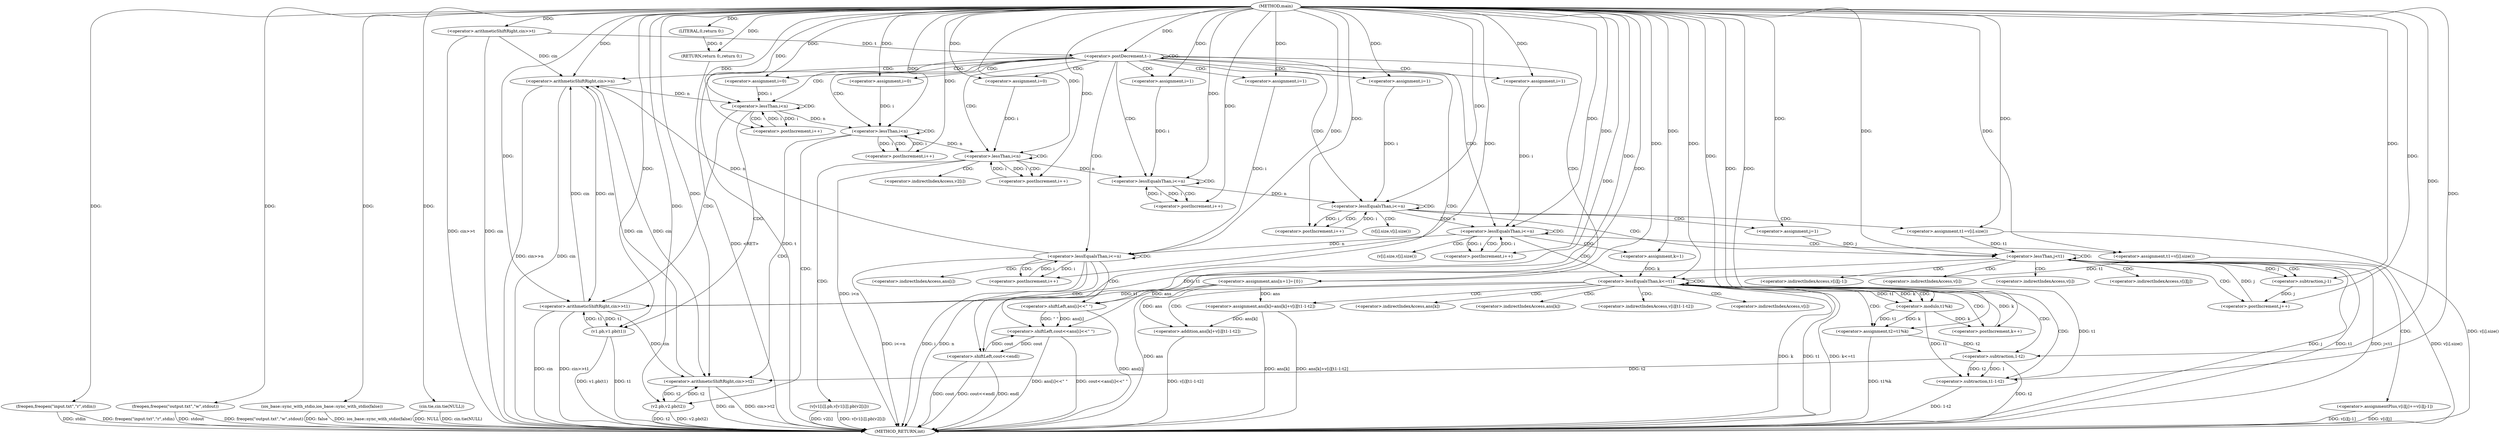 digraph "main" {  
"1000103" [label = "(METHOD,main)" ]
"1000298" [label = "(METHOD_RETURN,int)" ]
"1000105" [label = "(freopen,freopen(\"input.txt\",\"r\",stdin))" ]
"1000109" [label = "(freopen,freopen(\"output.txt\",\"w\",stdout))" ]
"1000113" [label = "(ios_base::sync_with_stdio,ios_base::sync_with_stdio(false))" ]
"1000115" [label = "(cin.tie,cin.tie(NULL))" ]
"1000118" [label = "(<operator>.arithmeticShiftRight,cin>>t)" ]
"1000296" [label = "(RETURN,return 0;,return 0;)" ]
"1000122" [label = "(<operator>.postDecrement,t--)" ]
"1000297" [label = "(LITERAL,0,return 0;)" ]
"1000130" [label = "(<operator>.arithmeticShiftRight,cin>>n)" ]
"1000137" [label = "(<operator>.assignment,ans[n+1]={0})" ]
"1000293" [label = "(<operator>.shiftLeft,cout<<endl)" ]
"1000141" [label = "(<operator>.assignment,i=0)" ]
"1000144" [label = "(<operator>.lessThan,i<n)" ]
"1000147" [label = "(<operator>.postIncrement,i++)" ]
"1000156" [label = "(<operator>.assignment,i=0)" ]
"1000159" [label = "(<operator>.lessThan,i<n)" ]
"1000162" [label = "(<operator>.postIncrement,i++)" ]
"1000171" [label = "(<operator>.assignment,i=0)" ]
"1000174" [label = "(<operator>.lessThan,i<n)" ]
"1000177" [label = "(<operator>.postIncrement,i++)" ]
"1000185" [label = "(<operator>.assignment,i=1)" ]
"1000188" [label = "(<operator>.lessEqualsThan,i<=n)" ]
"1000191" [label = "(<operator>.postIncrement,i++)" ]
"1000195" [label = "(<operator>.assignment,i=1)" ]
"1000198" [label = "(<operator>.lessEqualsThan,i<=n)" ]
"1000201" [label = "(<operator>.postIncrement,i++)" ]
"1000232" [label = "(<operator>.assignment,i=1)" ]
"1000235" [label = "(<operator>.lessEqualsThan,i<=n)" ]
"1000238" [label = "(<operator>.postIncrement,i++)" ]
"1000277" [label = "(<operator>.assignment,i=1)" ]
"1000280" [label = "(<operator>.lessEqualsThan,i<=n)" ]
"1000283" [label = "(<operator>.postIncrement,i++)" ]
"1000150" [label = "(<operator>.arithmeticShiftRight,cin>>t1)" ]
"1000153" [label = "(v1.pb,v1.pb(t1))" ]
"1000165" [label = "(<operator>.arithmeticShiftRight,cin>>t2)" ]
"1000168" [label = "(v2.pb,v2.pb(t2))" ]
"1000180" [label = "(v[v1[i]].pb,v[v1[i]].pb(v2[i]))" ]
"1000204" [label = "(<operator>.assignment,t1=v[i].size())" ]
"1000241" [label = "(<operator>.assignment,t1=v[i].size())" ]
"1000286" [label = "(<operator>.shiftLeft,cout<<ans[i]<<\" \")" ]
"1000209" [label = "(<operator>.assignment,j=1)" ]
"1000212" [label = "(<operator>.lessThan,j<t1)" ]
"1000215" [label = "(<operator>.postIncrement,j++)" ]
"1000245" [label = "(<operator>.assignment,k=1)" ]
"1000248" [label = "(<operator>.lessEqualsThan,k<=t1)" ]
"1000251" [label = "(<operator>.postIncrement,k++)" ]
"1000218" [label = "(<operator>.assignmentPlus,v[i][j]+=v[i][j-1])" ]
"1000254" [label = "(<operator>.assignment,t2=t1%k)" ]
"1000259" [label = "(<operator>.assignment,ans[k]=ans[k]+v[i][t1-1-t2])" ]
"1000288" [label = "(<operator>.shiftLeft,ans[i]<<\" \")" ]
"1000256" [label = "(<operator>.modulo,t1%k)" ]
"1000263" [label = "(<operator>.addition,ans[k]+v[i][t1-1-t2])" ]
"1000228" [label = "(<operator>.subtraction,j-1)" ]
"1000271" [label = "(<operator>.subtraction,t1-1-t2)" ]
"1000273" [label = "(<operator>.subtraction,1-t2)" ]
"1000181" [label = "(<operator>.indirectIndexAccess,v2[i])" ]
"1000206" [label = "(v[i].size,v[i].size())" ]
"1000243" [label = "(v[i].size,v[i].size())" ]
"1000289" [label = "(<operator>.indirectIndexAccess,ans[i])" ]
"1000219" [label = "(<operator>.indirectIndexAccess,v[i][j])" ]
"1000224" [label = "(<operator>.indirectIndexAccess,v[i][j-1])" ]
"1000260" [label = "(<operator>.indirectIndexAccess,ans[k])" ]
"1000220" [label = "(<operator>.indirectIndexAccess,v[i])" ]
"1000225" [label = "(<operator>.indirectIndexAccess,v[i])" ]
"1000264" [label = "(<operator>.indirectIndexAccess,ans[k])" ]
"1000267" [label = "(<operator>.indirectIndexAccess,v[i][t1-1-t2])" ]
"1000268" [label = "(<operator>.indirectIndexAccess,v[i])" ]
  "1000296" -> "1000298"  [ label = "DDG: <RET>"] 
  "1000105" -> "1000298"  [ label = "DDG: freopen(\"input.txt\",\"r\",stdin)"] 
  "1000109" -> "1000298"  [ label = "DDG: freopen(\"output.txt\",\"w\",stdout)"] 
  "1000113" -> "1000298"  [ label = "DDG: ios_base::sync_with_stdio(false)"] 
  "1000115" -> "1000298"  [ label = "DDG: cin.tie(NULL)"] 
  "1000118" -> "1000298"  [ label = "DDG: cin"] 
  "1000118" -> "1000298"  [ label = "DDG: cin>>t"] 
  "1000122" -> "1000298"  [ label = "DDG: t"] 
  "1000130" -> "1000298"  [ label = "DDG: cin"] 
  "1000130" -> "1000298"  [ label = "DDG: cin>>n"] 
  "1000137" -> "1000298"  [ label = "DDG: ans"] 
  "1000174" -> "1000298"  [ label = "DDG: i<n"] 
  "1000280" -> "1000298"  [ label = "DDG: i"] 
  "1000280" -> "1000298"  [ label = "DDG: n"] 
  "1000280" -> "1000298"  [ label = "DDG: i<=n"] 
  "1000293" -> "1000298"  [ label = "DDG: cout"] 
  "1000293" -> "1000298"  [ label = "DDG: cout<<endl"] 
  "1000288" -> "1000298"  [ label = "DDG: ans[i]"] 
  "1000286" -> "1000298"  [ label = "DDG: ans[i]<<\" \""] 
  "1000286" -> "1000298"  [ label = "DDG: cout<<ans[i]<<\" \""] 
  "1000241" -> "1000298"  [ label = "DDG: v[i].size()"] 
  "1000248" -> "1000298"  [ label = "DDG: k"] 
  "1000248" -> "1000298"  [ label = "DDG: t1"] 
  "1000248" -> "1000298"  [ label = "DDG: k<=t1"] 
  "1000254" -> "1000298"  [ label = "DDG: t1%k"] 
  "1000259" -> "1000298"  [ label = "DDG: ans[k]"] 
  "1000273" -> "1000298"  [ label = "DDG: t2"] 
  "1000271" -> "1000298"  [ label = "DDG: 1-t2"] 
  "1000263" -> "1000298"  [ label = "DDG: v[i][t1-1-t2]"] 
  "1000259" -> "1000298"  [ label = "DDG: ans[k]+v[i][t1-1-t2]"] 
  "1000204" -> "1000298"  [ label = "DDG: v[i].size()"] 
  "1000212" -> "1000298"  [ label = "DDG: j"] 
  "1000212" -> "1000298"  [ label = "DDG: t1"] 
  "1000212" -> "1000298"  [ label = "DDG: j<t1"] 
  "1000218" -> "1000298"  [ label = "DDG: v[i][j]"] 
  "1000218" -> "1000298"  [ label = "DDG: v[i][j-1]"] 
  "1000180" -> "1000298"  [ label = "DDG: v2[i]"] 
  "1000180" -> "1000298"  [ label = "DDG: v[v1[i]].pb(v2[i])"] 
  "1000165" -> "1000298"  [ label = "DDG: cin"] 
  "1000165" -> "1000298"  [ label = "DDG: cin>>t2"] 
  "1000168" -> "1000298"  [ label = "DDG: t2"] 
  "1000168" -> "1000298"  [ label = "DDG: v2.pb(t2)"] 
  "1000150" -> "1000298"  [ label = "DDG: cin"] 
  "1000150" -> "1000298"  [ label = "DDG: cin>>t1"] 
  "1000153" -> "1000298"  [ label = "DDG: t1"] 
  "1000153" -> "1000298"  [ label = "DDG: v1.pb(t1)"] 
  "1000115" -> "1000298"  [ label = "DDG: NULL"] 
  "1000105" -> "1000298"  [ label = "DDG: stdin"] 
  "1000293" -> "1000298"  [ label = "DDG: endl"] 
  "1000109" -> "1000298"  [ label = "DDG: stdout"] 
  "1000113" -> "1000298"  [ label = "DDG: false"] 
  "1000297" -> "1000296"  [ label = "DDG: 0"] 
  "1000103" -> "1000296"  [ label = "DDG: "] 
  "1000103" -> "1000105"  [ label = "DDG: "] 
  "1000103" -> "1000109"  [ label = "DDG: "] 
  "1000103" -> "1000113"  [ label = "DDG: "] 
  "1000103" -> "1000115"  [ label = "DDG: "] 
  "1000103" -> "1000118"  [ label = "DDG: "] 
  "1000103" -> "1000297"  [ label = "DDG: "] 
  "1000118" -> "1000122"  [ label = "DDG: t"] 
  "1000103" -> "1000122"  [ label = "DDG: "] 
  "1000118" -> "1000130"  [ label = "DDG: cin"] 
  "1000165" -> "1000130"  [ label = "DDG: cin"] 
  "1000150" -> "1000130"  [ label = "DDG: cin"] 
  "1000103" -> "1000130"  [ label = "DDG: "] 
  "1000280" -> "1000130"  [ label = "DDG: n"] 
  "1000103" -> "1000137"  [ label = "DDG: "] 
  "1000103" -> "1000141"  [ label = "DDG: "] 
  "1000103" -> "1000156"  [ label = "DDG: "] 
  "1000103" -> "1000171"  [ label = "DDG: "] 
  "1000103" -> "1000185"  [ label = "DDG: "] 
  "1000103" -> "1000195"  [ label = "DDG: "] 
  "1000103" -> "1000232"  [ label = "DDG: "] 
  "1000103" -> "1000277"  [ label = "DDG: "] 
  "1000286" -> "1000293"  [ label = "DDG: cout"] 
  "1000103" -> "1000293"  [ label = "DDG: "] 
  "1000141" -> "1000144"  [ label = "DDG: i"] 
  "1000147" -> "1000144"  [ label = "DDG: i"] 
  "1000103" -> "1000144"  [ label = "DDG: "] 
  "1000130" -> "1000144"  [ label = "DDG: n"] 
  "1000144" -> "1000147"  [ label = "DDG: i"] 
  "1000103" -> "1000147"  [ label = "DDG: "] 
  "1000156" -> "1000159"  [ label = "DDG: i"] 
  "1000162" -> "1000159"  [ label = "DDG: i"] 
  "1000103" -> "1000159"  [ label = "DDG: "] 
  "1000144" -> "1000159"  [ label = "DDG: n"] 
  "1000159" -> "1000162"  [ label = "DDG: i"] 
  "1000103" -> "1000162"  [ label = "DDG: "] 
  "1000171" -> "1000174"  [ label = "DDG: i"] 
  "1000177" -> "1000174"  [ label = "DDG: i"] 
  "1000103" -> "1000174"  [ label = "DDG: "] 
  "1000159" -> "1000174"  [ label = "DDG: n"] 
  "1000174" -> "1000177"  [ label = "DDG: i"] 
  "1000103" -> "1000177"  [ label = "DDG: "] 
  "1000185" -> "1000188"  [ label = "DDG: i"] 
  "1000191" -> "1000188"  [ label = "DDG: i"] 
  "1000103" -> "1000188"  [ label = "DDG: "] 
  "1000174" -> "1000188"  [ label = "DDG: n"] 
  "1000188" -> "1000191"  [ label = "DDG: i"] 
  "1000103" -> "1000191"  [ label = "DDG: "] 
  "1000195" -> "1000198"  [ label = "DDG: i"] 
  "1000201" -> "1000198"  [ label = "DDG: i"] 
  "1000103" -> "1000198"  [ label = "DDG: "] 
  "1000188" -> "1000198"  [ label = "DDG: n"] 
  "1000198" -> "1000201"  [ label = "DDG: i"] 
  "1000103" -> "1000201"  [ label = "DDG: "] 
  "1000103" -> "1000204"  [ label = "DDG: "] 
  "1000232" -> "1000235"  [ label = "DDG: i"] 
  "1000238" -> "1000235"  [ label = "DDG: i"] 
  "1000103" -> "1000235"  [ label = "DDG: "] 
  "1000198" -> "1000235"  [ label = "DDG: n"] 
  "1000235" -> "1000238"  [ label = "DDG: i"] 
  "1000103" -> "1000238"  [ label = "DDG: "] 
  "1000103" -> "1000241"  [ label = "DDG: "] 
  "1000277" -> "1000280"  [ label = "DDG: i"] 
  "1000283" -> "1000280"  [ label = "DDG: i"] 
  "1000103" -> "1000280"  [ label = "DDG: "] 
  "1000235" -> "1000280"  [ label = "DDG: n"] 
  "1000280" -> "1000283"  [ label = "DDG: i"] 
  "1000103" -> "1000283"  [ label = "DDG: "] 
  "1000130" -> "1000150"  [ label = "DDG: cin"] 
  "1000103" -> "1000150"  [ label = "DDG: "] 
  "1000248" -> "1000150"  [ label = "DDG: t1"] 
  "1000212" -> "1000150"  [ label = "DDG: t1"] 
  "1000153" -> "1000150"  [ label = "DDG: t1"] 
  "1000150" -> "1000153"  [ label = "DDG: t1"] 
  "1000103" -> "1000153"  [ label = "DDG: "] 
  "1000130" -> "1000165"  [ label = "DDG: cin"] 
  "1000150" -> "1000165"  [ label = "DDG: cin"] 
  "1000103" -> "1000165"  [ label = "DDG: "] 
  "1000273" -> "1000165"  [ label = "DDG: t2"] 
  "1000168" -> "1000165"  [ label = "DDG: t2"] 
  "1000165" -> "1000168"  [ label = "DDG: t2"] 
  "1000103" -> "1000168"  [ label = "DDG: "] 
  "1000103" -> "1000209"  [ label = "DDG: "] 
  "1000103" -> "1000245"  [ label = "DDG: "] 
  "1000293" -> "1000286"  [ label = "DDG: cout"] 
  "1000103" -> "1000286"  [ label = "DDG: "] 
  "1000288" -> "1000286"  [ label = "DDG: ans[i]"] 
  "1000288" -> "1000286"  [ label = "DDG: \" \""] 
  "1000209" -> "1000212"  [ label = "DDG: j"] 
  "1000215" -> "1000212"  [ label = "DDG: j"] 
  "1000103" -> "1000212"  [ label = "DDG: "] 
  "1000204" -> "1000212"  [ label = "DDG: t1"] 
  "1000228" -> "1000215"  [ label = "DDG: j"] 
  "1000103" -> "1000215"  [ label = "DDG: "] 
  "1000245" -> "1000248"  [ label = "DDG: k"] 
  "1000251" -> "1000248"  [ label = "DDG: k"] 
  "1000103" -> "1000248"  [ label = "DDG: "] 
  "1000241" -> "1000248"  [ label = "DDG: t1"] 
  "1000271" -> "1000248"  [ label = "DDG: t1"] 
  "1000256" -> "1000251"  [ label = "DDG: k"] 
  "1000103" -> "1000251"  [ label = "DDG: "] 
  "1000256" -> "1000254"  [ label = "DDG: k"] 
  "1000256" -> "1000254"  [ label = "DDG: t1"] 
  "1000137" -> "1000259"  [ label = "DDG: ans"] 
  "1000137" -> "1000288"  [ label = "DDG: ans"] 
  "1000103" -> "1000288"  [ label = "DDG: "] 
  "1000103" -> "1000254"  [ label = "DDG: "] 
  "1000248" -> "1000256"  [ label = "DDG: t1"] 
  "1000103" -> "1000256"  [ label = "DDG: "] 
  "1000248" -> "1000256"  [ label = "DDG: k"] 
  "1000137" -> "1000263"  [ label = "DDG: ans"] 
  "1000259" -> "1000263"  [ label = "DDG: ans[k]"] 
  "1000212" -> "1000228"  [ label = "DDG: j"] 
  "1000103" -> "1000228"  [ label = "DDG: "] 
  "1000256" -> "1000271"  [ label = "DDG: t1"] 
  "1000103" -> "1000271"  [ label = "DDG: "] 
  "1000273" -> "1000271"  [ label = "DDG: 1"] 
  "1000273" -> "1000271"  [ label = "DDG: t2"] 
  "1000103" -> "1000273"  [ label = "DDG: "] 
  "1000254" -> "1000273"  [ label = "DDG: t2"] 
  "1000122" -> "1000293"  [ label = "CDG: "] 
  "1000122" -> "1000174"  [ label = "CDG: "] 
  "1000122" -> "1000156"  [ label = "CDG: "] 
  "1000122" -> "1000141"  [ label = "CDG: "] 
  "1000122" -> "1000277"  [ label = "CDG: "] 
  "1000122" -> "1000144"  [ label = "CDG: "] 
  "1000122" -> "1000122"  [ label = "CDG: "] 
  "1000122" -> "1000188"  [ label = "CDG: "] 
  "1000122" -> "1000235"  [ label = "CDG: "] 
  "1000122" -> "1000130"  [ label = "CDG: "] 
  "1000122" -> "1000198"  [ label = "CDG: "] 
  "1000122" -> "1000232"  [ label = "CDG: "] 
  "1000122" -> "1000185"  [ label = "CDG: "] 
  "1000122" -> "1000195"  [ label = "CDG: "] 
  "1000122" -> "1000280"  [ label = "CDG: "] 
  "1000122" -> "1000159"  [ label = "CDG: "] 
  "1000122" -> "1000137"  [ label = "CDG: "] 
  "1000122" -> "1000171"  [ label = "CDG: "] 
  "1000144" -> "1000150"  [ label = "CDG: "] 
  "1000144" -> "1000144"  [ label = "CDG: "] 
  "1000144" -> "1000153"  [ label = "CDG: "] 
  "1000144" -> "1000147"  [ label = "CDG: "] 
  "1000159" -> "1000165"  [ label = "CDG: "] 
  "1000159" -> "1000168"  [ label = "CDG: "] 
  "1000159" -> "1000159"  [ label = "CDG: "] 
  "1000159" -> "1000162"  [ label = "CDG: "] 
  "1000174" -> "1000174"  [ label = "CDG: "] 
  "1000174" -> "1000180"  [ label = "CDG: "] 
  "1000174" -> "1000177"  [ label = "CDG: "] 
  "1000174" -> "1000181"  [ label = "CDG: "] 
  "1000188" -> "1000191"  [ label = "CDG: "] 
  "1000188" -> "1000188"  [ label = "CDG: "] 
  "1000198" -> "1000204"  [ label = "CDG: "] 
  "1000198" -> "1000206"  [ label = "CDG: "] 
  "1000198" -> "1000201"  [ label = "CDG: "] 
  "1000198" -> "1000198"  [ label = "CDG: "] 
  "1000198" -> "1000212"  [ label = "CDG: "] 
  "1000198" -> "1000209"  [ label = "CDG: "] 
  "1000235" -> "1000238"  [ label = "CDG: "] 
  "1000235" -> "1000243"  [ label = "CDG: "] 
  "1000235" -> "1000235"  [ label = "CDG: "] 
  "1000235" -> "1000248"  [ label = "CDG: "] 
  "1000235" -> "1000245"  [ label = "CDG: "] 
  "1000235" -> "1000241"  [ label = "CDG: "] 
  "1000280" -> "1000289"  [ label = "CDG: "] 
  "1000280" -> "1000288"  [ label = "CDG: "] 
  "1000280" -> "1000286"  [ label = "CDG: "] 
  "1000280" -> "1000283"  [ label = "CDG: "] 
  "1000280" -> "1000280"  [ label = "CDG: "] 
  "1000212" -> "1000219"  [ label = "CDG: "] 
  "1000212" -> "1000220"  [ label = "CDG: "] 
  "1000212" -> "1000224"  [ label = "CDG: "] 
  "1000212" -> "1000212"  [ label = "CDG: "] 
  "1000212" -> "1000215"  [ label = "CDG: "] 
  "1000212" -> "1000225"  [ label = "CDG: "] 
  "1000212" -> "1000218"  [ label = "CDG: "] 
  "1000212" -> "1000228"  [ label = "CDG: "] 
  "1000248" -> "1000268"  [ label = "CDG: "] 
  "1000248" -> "1000260"  [ label = "CDG: "] 
  "1000248" -> "1000259"  [ label = "CDG: "] 
  "1000248" -> "1000251"  [ label = "CDG: "] 
  "1000248" -> "1000254"  [ label = "CDG: "] 
  "1000248" -> "1000248"  [ label = "CDG: "] 
  "1000248" -> "1000273"  [ label = "CDG: "] 
  "1000248" -> "1000263"  [ label = "CDG: "] 
  "1000248" -> "1000271"  [ label = "CDG: "] 
  "1000248" -> "1000267"  [ label = "CDG: "] 
  "1000248" -> "1000264"  [ label = "CDG: "] 
  "1000248" -> "1000256"  [ label = "CDG: "] 
}
